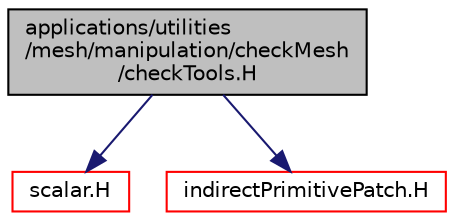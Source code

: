 digraph "applications/utilities/mesh/manipulation/checkMesh/checkTools.H"
{
  bgcolor="transparent";
  edge [fontname="Helvetica",fontsize="10",labelfontname="Helvetica",labelfontsize="10"];
  node [fontname="Helvetica",fontsize="10",shape=record];
  Node1 [label="applications/utilities\l/mesh/manipulation/checkMesh\l/checkTools.H",height=0.2,width=0.4,color="black", fillcolor="grey75", style="filled", fontcolor="black"];
  Node1 -> Node2 [color="midnightblue",fontsize="10",style="solid",fontname="Helvetica"];
  Node2 [label="scalar.H",height=0.2,width=0.4,color="red",URL="$a09269.html"];
  Node1 -> Node3 [color="midnightblue",fontsize="10",style="solid",fontname="Helvetica"];
  Node3 [label="indirectPrimitivePatch.H",height=0.2,width=0.4,color="red",URL="$a09060.html"];
}
